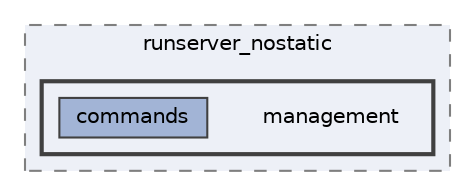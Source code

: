 digraph "C:/Users/LukeMabie/documents/Development/Password_Saver_Using_Django-master/venv/Lib/site-packages/whitenoise/runserver_nostatic/management"
{
 // LATEX_PDF_SIZE
  bgcolor="transparent";
  edge [fontname=Helvetica,fontsize=10,labelfontname=Helvetica,labelfontsize=10];
  node [fontname=Helvetica,fontsize=10,shape=box,height=0.2,width=0.4];
  compound=true
  subgraph clusterdir_d6bf630d13cbacd847a7300a2f8a4113 {
    graph [ bgcolor="#edf0f7", pencolor="grey50", label="runserver_nostatic", fontname=Helvetica,fontsize=10 style="filled,dashed", URL="dir_d6bf630d13cbacd847a7300a2f8a4113.html",tooltip=""]
  subgraph clusterdir_b7afa7833ff2e0bf2d3c0b2179f9e809 {
    graph [ bgcolor="#edf0f7", pencolor="grey25", label="", fontname=Helvetica,fontsize=10 style="filled,bold", URL="dir_b7afa7833ff2e0bf2d3c0b2179f9e809.html",tooltip=""]
    dir_b7afa7833ff2e0bf2d3c0b2179f9e809 [shape=plaintext, label="management"];
  dir_abf6e4bba31703c842acbb72de59960e [label="commands", fillcolor="#a2b4d6", color="grey25", style="filled", URL="dir_abf6e4bba31703c842acbb72de59960e.html",tooltip=""];
  }
  }
}
